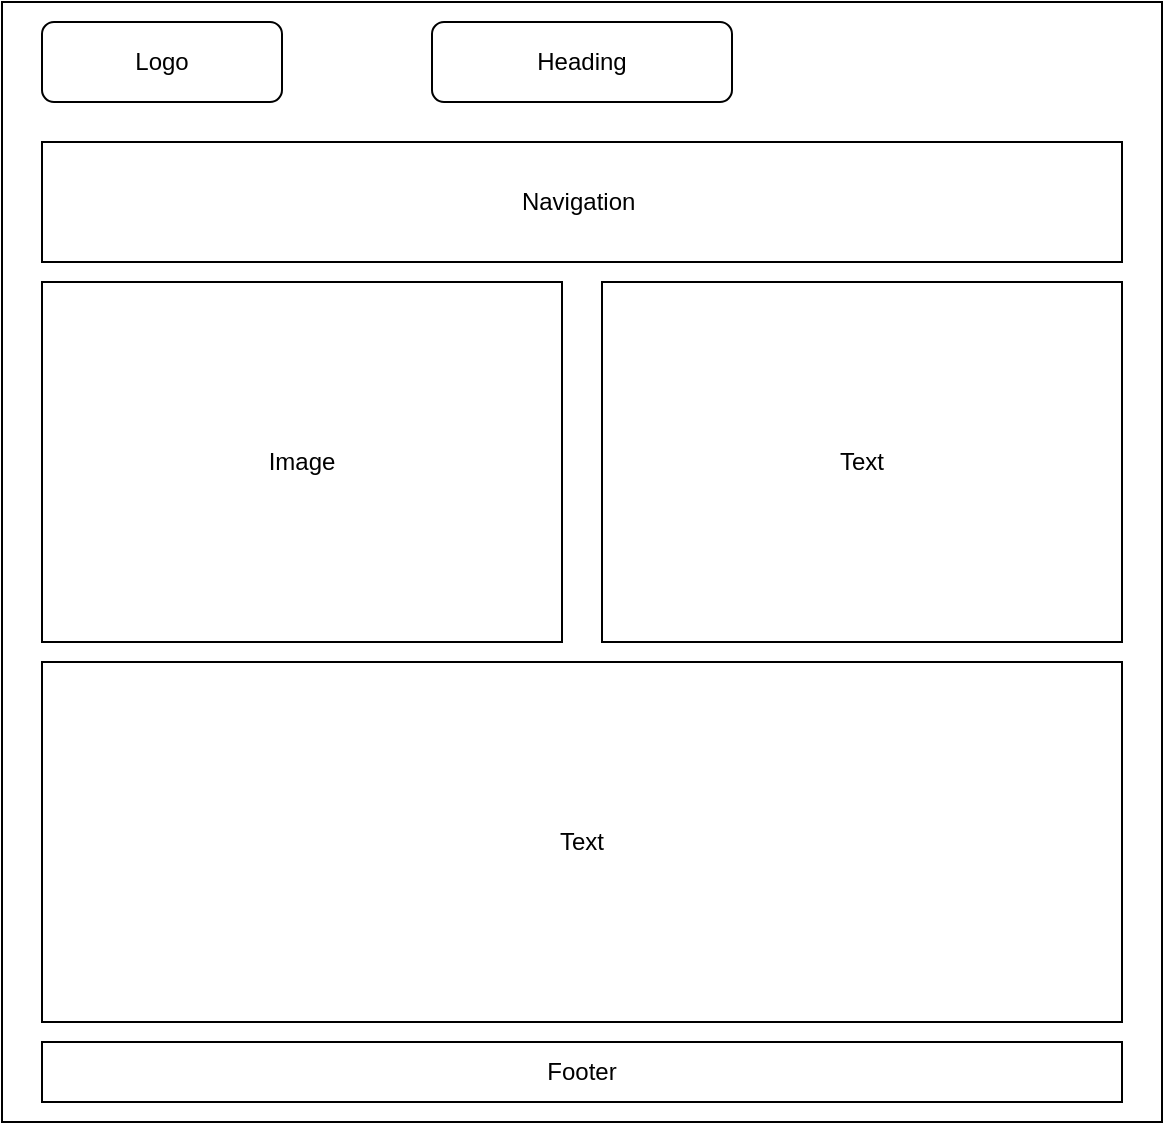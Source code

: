 <mxfile version="21.6.5" type="device">
  <diagram name="Page-1" id="Zxc9kTyRRE-fO3n11Egi">
    <mxGraphModel dx="1320" dy="1980" grid="1" gridSize="10" guides="1" tooltips="1" connect="1" arrows="1" fold="1" page="1" pageScale="1" pageWidth="850" pageHeight="1100" math="0" shadow="0">
      <root>
        <mxCell id="0" />
        <mxCell id="1" parent="0" />
        <mxCell id="yvWcqw_PZgHfrHV_iFxk-2" value="" style="rounded=0;whiteSpace=wrap;html=1;" vertex="1" parent="1">
          <mxGeometry x="190" y="230" width="580" height="560" as="geometry" />
        </mxCell>
        <mxCell id="yvWcqw_PZgHfrHV_iFxk-3" value="Navigation&amp;nbsp;" style="rounded=0;whiteSpace=wrap;html=1;" vertex="1" parent="1">
          <mxGeometry x="210" y="300" width="540" height="60" as="geometry" />
        </mxCell>
        <mxCell id="yvWcqw_PZgHfrHV_iFxk-4" value="Image" style="rounded=0;whiteSpace=wrap;html=1;" vertex="1" parent="1">
          <mxGeometry x="210" y="370" width="260" height="180" as="geometry" />
        </mxCell>
        <mxCell id="yvWcqw_PZgHfrHV_iFxk-5" value="Text" style="rounded=0;whiteSpace=wrap;html=1;" vertex="1" parent="1">
          <mxGeometry x="490" y="370" width="260" height="180" as="geometry" />
        </mxCell>
        <mxCell id="yvWcqw_PZgHfrHV_iFxk-7" value="Text" style="rounded=0;whiteSpace=wrap;html=1;" vertex="1" parent="1">
          <mxGeometry x="210" y="560" width="540" height="180" as="geometry" />
        </mxCell>
        <mxCell id="yvWcqw_PZgHfrHV_iFxk-8" value="Footer" style="rounded=0;whiteSpace=wrap;html=1;" vertex="1" parent="1">
          <mxGeometry x="210" y="750" width="540" height="30" as="geometry" />
        </mxCell>
        <mxCell id="yvWcqw_PZgHfrHV_iFxk-9" value="Heading" style="rounded=1;whiteSpace=wrap;html=1;" vertex="1" parent="1">
          <mxGeometry x="405" y="240" width="150" height="40" as="geometry" />
        </mxCell>
        <mxCell id="yvWcqw_PZgHfrHV_iFxk-11" value="Logo" style="rounded=1;whiteSpace=wrap;html=1;" vertex="1" parent="1">
          <mxGeometry x="210" y="240" width="120" height="40" as="geometry" />
        </mxCell>
      </root>
    </mxGraphModel>
  </diagram>
</mxfile>
